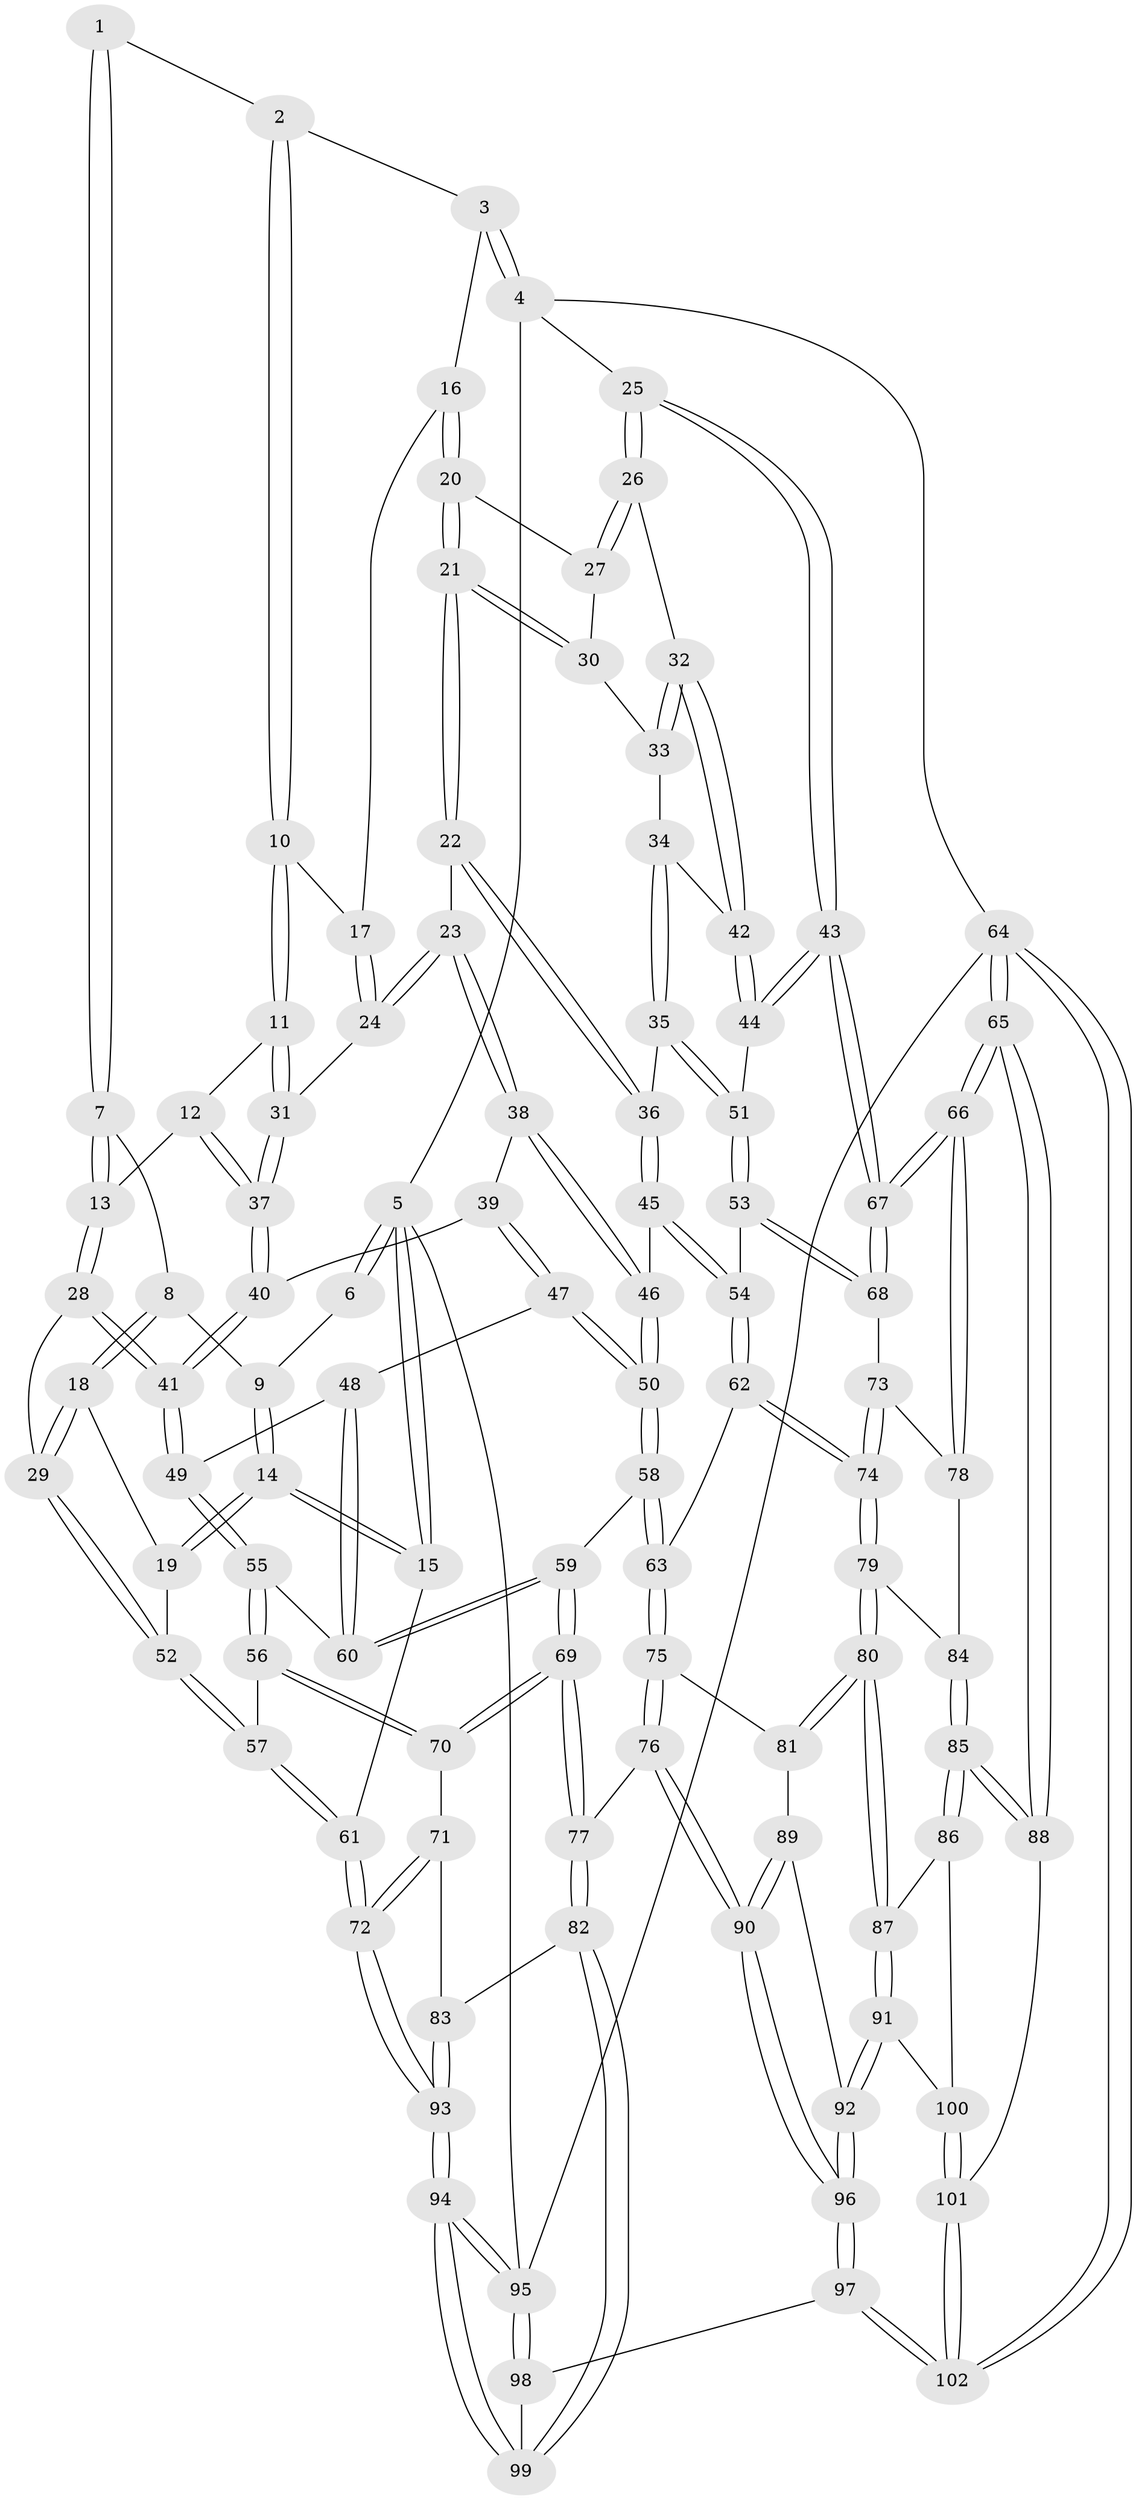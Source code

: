 // Generated by graph-tools (version 1.1) at 2025/38/02/21/25 10:38:57]
// undirected, 102 vertices, 252 edges
graph export_dot {
graph [start="1"]
  node [color=gray90,style=filled];
  1 [pos="+0.3816546108577543+0"];
  2 [pos="+0.43132853885824074+0"];
  3 [pos="+0.8023995363906959+0"];
  4 [pos="+1+0"];
  5 [pos="+0+0"];
  6 [pos="+0+0"];
  7 [pos="+0.31901404176729836+0.08971266696829763"];
  8 [pos="+0.14994308114512334+0.08888607137734278"];
  9 [pos="+0.12274983583352712+0.0169582971583396"];
  10 [pos="+0.5117367566121218+0.14043894549471608"];
  11 [pos="+0.5073071395559865+0.14635376369214115"];
  12 [pos="+0.40472667303251425+0.17071393731364815"];
  13 [pos="+0.3558240087894173+0.1754043858389855"];
  14 [pos="+0+0.2134718355185544"];
  15 [pos="+0+0.21226007421030615"];
  16 [pos="+0.7385926819420093+0"];
  17 [pos="+0.6999221472132763+0.027528686928126787"];
  18 [pos="+0.07914191355973507+0.18887756853304738"];
  19 [pos="+0+0.22831602542732207"];
  20 [pos="+0.7688356073931132+0.10365155951239849"];
  21 [pos="+0.7686821106289768+0.2139469211995251"];
  22 [pos="+0.7035048947252491+0.28879908620366523"];
  23 [pos="+0.6485018715628553+0.2603194758860831"];
  24 [pos="+0.6368415404551209+0.24488505007385547"];
  25 [pos="+1+0.10323669581718364"];
  26 [pos="+0.953796279655435+0.25030151341243734"];
  27 [pos="+0.8744133502668591+0.1954295135647066"];
  28 [pos="+0.3202345902556079+0.2695129027822392"];
  29 [pos="+0.3160081919392431+0.2700983785594282"];
  30 [pos="+0.7740180828214508+0.2168521706719598"];
  31 [pos="+0.5662213433383335+0.22727238438396774"];
  32 [pos="+0.9471244912574196+0.25543756297771086"];
  33 [pos="+0.7749496330953407+0.21744612467171556"];
  34 [pos="+0.8405234939193541+0.3067575494520955"];
  35 [pos="+0.8106482572680371+0.3308837908773059"];
  36 [pos="+0.7143317136447486+0.31720590518178565"];
  37 [pos="+0.5224656705889705+0.29560125197286324"];
  38 [pos="+0.5857149647559967+0.3380915330156063"];
  39 [pos="+0.5168405444502177+0.31988790847130255"];
  40 [pos="+0.5165805091668603+0.3194143335941597"];
  41 [pos="+0.3341413449889552+0.2956102399962739"];
  42 [pos="+0.9233172606951932+0.2823052928579787"];
  43 [pos="+1+0.5207425220315526"];
  44 [pos="+0.90185505937429+0.44143316949481953"];
  45 [pos="+0.692574810145107+0.40368817879576663"];
  46 [pos="+0.6141443809124933+0.4080111071722271"];
  47 [pos="+0.5071936303018838+0.38188417356399096"];
  48 [pos="+0.43243606286385755+0.37506233739895506"];
  49 [pos="+0.3347020888913481+0.2985536730301271"];
  50 [pos="+0.53521366592794+0.46983710220848385"];
  51 [pos="+0.8391789045001569+0.465445069375295"];
  52 [pos="+0.13404987882438252+0.37961146396327455"];
  53 [pos="+0.8370462644978142+0.4674709735912213"];
  54 [pos="+0.7734697189008183+0.5211185643801918"];
  55 [pos="+0.3272178240252494+0.4191648027967128"];
  56 [pos="+0.23511809606544337+0.520728298742305"];
  57 [pos="+0.13332207582352504+0.4842128462018324"];
  58 [pos="+0.5066630745069678+0.5374190097576665"];
  59 [pos="+0.497880552804773+0.5408334973120166"];
  60 [pos="+0.473731708525042+0.5176098584210543"];
  61 [pos="+0+0.6335490876714178"];
  62 [pos="+0.7542458119052213+0.6020902807442987"];
  63 [pos="+0.6755938006981653+0.5989879323570788"];
  64 [pos="+1+1"];
  65 [pos="+1+1"];
  66 [pos="+1+0.8654639877143675"];
  67 [pos="+1+0.5564830835259774"];
  68 [pos="+1+0.6041404252271713"];
  69 [pos="+0.38799778220880754+0.6850746178241998"];
  70 [pos="+0.2973439683845938+0.638750116455304"];
  71 [pos="+0.21528497764923632+0.6770080335767993"];
  72 [pos="+0+0.6864453347436562"];
  73 [pos="+0.9120996937824781+0.6310453100717619"];
  74 [pos="+0.7618538904099577+0.6143249477568359"];
  75 [pos="+0.5462165499791063+0.7562638595142073"];
  76 [pos="+0.45604435017379097+0.76862803238872"];
  77 [pos="+0.40314471936041096+0.7408944655671479"];
  78 [pos="+0.9360040659923798+0.7375044939840507"];
  79 [pos="+0.7618731957788418+0.7334511917241191"];
  80 [pos="+0.7172472530068911+0.79262488574508"];
  81 [pos="+0.6714004072305131+0.798970521987451"];
  82 [pos="+0.2852952519090854+0.9023797449688258"];
  83 [pos="+0.17158481459883954+0.8317498600561779"];
  84 [pos="+0.8595543056810456+0.7931081956051891"];
  85 [pos="+0.9216752421815626+0.8948670611538638"];
  86 [pos="+0.8169780110046242+0.9042467279620933"];
  87 [pos="+0.7199420364756439+0.8083877049825243"];
  88 [pos="+1+0.9811778898170286"];
  89 [pos="+0.6153444248052291+0.8653745613520585"];
  90 [pos="+0.5385644801386474+0.92301419934074"];
  91 [pos="+0.7072756319094003+0.9297254150629448"];
  92 [pos="+0.692929450863257+0.940802627420047"];
  93 [pos="+0+0.7737895609440323"];
  94 [pos="+0+1"];
  95 [pos="+0+1"];
  96 [pos="+0.5509787595273897+1"];
  97 [pos="+0.5220908456211957+1"];
  98 [pos="+0.35794114936867816+1"];
  99 [pos="+0.28502498258307546+0.9294672468933556"];
  100 [pos="+0.7662230233962403+0.9525277766992448"];
  101 [pos="+0.7756902760010932+0.9700358021132123"];
  102 [pos="+0.7816687796646931+1"];
  1 -- 2;
  1 -- 7;
  1 -- 7;
  2 -- 3;
  2 -- 10;
  2 -- 10;
  3 -- 4;
  3 -- 4;
  3 -- 16;
  4 -- 5;
  4 -- 25;
  4 -- 64;
  5 -- 6;
  5 -- 6;
  5 -- 15;
  5 -- 15;
  5 -- 95;
  6 -- 9;
  7 -- 8;
  7 -- 13;
  7 -- 13;
  8 -- 9;
  8 -- 18;
  8 -- 18;
  9 -- 14;
  9 -- 14;
  10 -- 11;
  10 -- 11;
  10 -- 17;
  11 -- 12;
  11 -- 31;
  11 -- 31;
  12 -- 13;
  12 -- 37;
  12 -- 37;
  13 -- 28;
  13 -- 28;
  14 -- 15;
  14 -- 15;
  14 -- 19;
  14 -- 19;
  15 -- 61;
  16 -- 17;
  16 -- 20;
  16 -- 20;
  17 -- 24;
  17 -- 24;
  18 -- 19;
  18 -- 29;
  18 -- 29;
  19 -- 52;
  20 -- 21;
  20 -- 21;
  20 -- 27;
  21 -- 22;
  21 -- 22;
  21 -- 30;
  21 -- 30;
  22 -- 23;
  22 -- 36;
  22 -- 36;
  23 -- 24;
  23 -- 24;
  23 -- 38;
  23 -- 38;
  24 -- 31;
  25 -- 26;
  25 -- 26;
  25 -- 43;
  25 -- 43;
  26 -- 27;
  26 -- 27;
  26 -- 32;
  27 -- 30;
  28 -- 29;
  28 -- 41;
  28 -- 41;
  29 -- 52;
  29 -- 52;
  30 -- 33;
  31 -- 37;
  31 -- 37;
  32 -- 33;
  32 -- 33;
  32 -- 42;
  32 -- 42;
  33 -- 34;
  34 -- 35;
  34 -- 35;
  34 -- 42;
  35 -- 36;
  35 -- 51;
  35 -- 51;
  36 -- 45;
  36 -- 45;
  37 -- 40;
  37 -- 40;
  38 -- 39;
  38 -- 46;
  38 -- 46;
  39 -- 40;
  39 -- 47;
  39 -- 47;
  40 -- 41;
  40 -- 41;
  41 -- 49;
  41 -- 49;
  42 -- 44;
  42 -- 44;
  43 -- 44;
  43 -- 44;
  43 -- 67;
  43 -- 67;
  44 -- 51;
  45 -- 46;
  45 -- 54;
  45 -- 54;
  46 -- 50;
  46 -- 50;
  47 -- 48;
  47 -- 50;
  47 -- 50;
  48 -- 49;
  48 -- 60;
  48 -- 60;
  49 -- 55;
  49 -- 55;
  50 -- 58;
  50 -- 58;
  51 -- 53;
  51 -- 53;
  52 -- 57;
  52 -- 57;
  53 -- 54;
  53 -- 68;
  53 -- 68;
  54 -- 62;
  54 -- 62;
  55 -- 56;
  55 -- 56;
  55 -- 60;
  56 -- 57;
  56 -- 70;
  56 -- 70;
  57 -- 61;
  57 -- 61;
  58 -- 59;
  58 -- 63;
  58 -- 63;
  59 -- 60;
  59 -- 60;
  59 -- 69;
  59 -- 69;
  61 -- 72;
  61 -- 72;
  62 -- 63;
  62 -- 74;
  62 -- 74;
  63 -- 75;
  63 -- 75;
  64 -- 65;
  64 -- 65;
  64 -- 102;
  64 -- 102;
  64 -- 95;
  65 -- 66;
  65 -- 66;
  65 -- 88;
  65 -- 88;
  66 -- 67;
  66 -- 67;
  66 -- 78;
  66 -- 78;
  67 -- 68;
  67 -- 68;
  68 -- 73;
  69 -- 70;
  69 -- 70;
  69 -- 77;
  69 -- 77;
  70 -- 71;
  71 -- 72;
  71 -- 72;
  71 -- 83;
  72 -- 93;
  72 -- 93;
  73 -- 74;
  73 -- 74;
  73 -- 78;
  74 -- 79;
  74 -- 79;
  75 -- 76;
  75 -- 76;
  75 -- 81;
  76 -- 77;
  76 -- 90;
  76 -- 90;
  77 -- 82;
  77 -- 82;
  78 -- 84;
  79 -- 80;
  79 -- 80;
  79 -- 84;
  80 -- 81;
  80 -- 81;
  80 -- 87;
  80 -- 87;
  81 -- 89;
  82 -- 83;
  82 -- 99;
  82 -- 99;
  83 -- 93;
  83 -- 93;
  84 -- 85;
  84 -- 85;
  85 -- 86;
  85 -- 86;
  85 -- 88;
  85 -- 88;
  86 -- 87;
  86 -- 100;
  87 -- 91;
  87 -- 91;
  88 -- 101;
  89 -- 90;
  89 -- 90;
  89 -- 92;
  90 -- 96;
  90 -- 96;
  91 -- 92;
  91 -- 92;
  91 -- 100;
  92 -- 96;
  92 -- 96;
  93 -- 94;
  93 -- 94;
  94 -- 95;
  94 -- 95;
  94 -- 99;
  94 -- 99;
  95 -- 98;
  95 -- 98;
  96 -- 97;
  96 -- 97;
  97 -- 98;
  97 -- 102;
  97 -- 102;
  98 -- 99;
  100 -- 101;
  100 -- 101;
  101 -- 102;
  101 -- 102;
}
